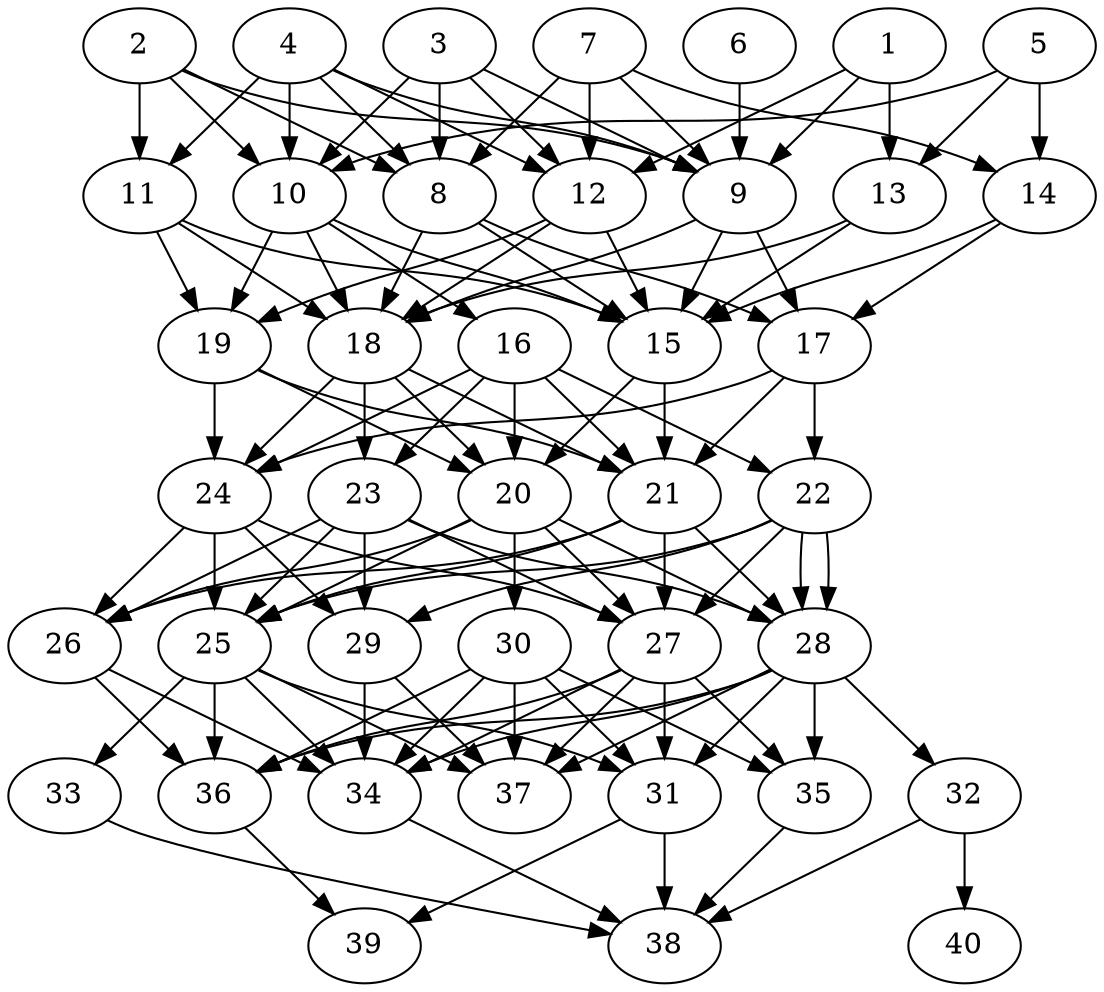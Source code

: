 // DAG automatically generated by daggen at Thu Oct  3 14:06:48 2019
// ./daggen --dot -n 40 --ccr 0.4 --fat 0.5 --regular 0.7 --density 0.9 --mindata 5242880 --maxdata 52428800 
digraph G {
  1 [size="108446720", alpha="0.04", expect_size="43378688"] 
  1 -> 9 [size ="43378688"]
  1 -> 12 [size ="43378688"]
  1 -> 13 [size ="43378688"]
  2 [size="59384320", alpha="0.15", expect_size="23753728"] 
  2 -> 8 [size ="23753728"]
  2 -> 9 [size ="23753728"]
  2 -> 10 [size ="23753728"]
  2 -> 11 [size ="23753728"]
  3 [size="71889920", alpha="0.13", expect_size="28755968"] 
  3 -> 8 [size ="28755968"]
  3 -> 9 [size ="28755968"]
  3 -> 10 [size ="28755968"]
  3 -> 12 [size ="28755968"]
  4 [size="51046400", alpha="0.00", expect_size="20418560"] 
  4 -> 8 [size ="20418560"]
  4 -> 9 [size ="20418560"]
  4 -> 10 [size ="20418560"]
  4 -> 11 [size ="20418560"]
  4 -> 12 [size ="20418560"]
  5 [size="55449600", alpha="0.17", expect_size="22179840"] 
  5 -> 10 [size ="22179840"]
  5 -> 13 [size ="22179840"]
  5 -> 14 [size ="22179840"]
  6 [size="68618240", alpha="0.04", expect_size="27447296"] 
  6 -> 9 [size ="27447296"]
  7 [size="103247360", alpha="0.08", expect_size="41298944"] 
  7 -> 8 [size ="41298944"]
  7 -> 9 [size ="41298944"]
  7 -> 12 [size ="41298944"]
  7 -> 14 [size ="41298944"]
  8 [size="92738560", alpha="0.03", expect_size="37095424"] 
  8 -> 15 [size ="37095424"]
  8 -> 17 [size ="37095424"]
  8 -> 18 [size ="37095424"]
  9 [size="84958720", alpha="0.10", expect_size="33983488"] 
  9 -> 15 [size ="33983488"]
  9 -> 17 [size ="33983488"]
  9 -> 18 [size ="33983488"]
  10 [size="125975040", alpha="0.10", expect_size="50390016"] 
  10 -> 15 [size ="50390016"]
  10 -> 16 [size ="50390016"]
  10 -> 18 [size ="50390016"]
  10 -> 19 [size ="50390016"]
  11 [size="130872320", alpha="0.12", expect_size="52348928"] 
  11 -> 15 [size ="52348928"]
  11 -> 18 [size ="52348928"]
  11 -> 19 [size ="52348928"]
  12 [size="34611200", alpha="0.08", expect_size="13844480"] 
  12 -> 15 [size ="13844480"]
  12 -> 18 [size ="13844480"]
  12 -> 19 [size ="13844480"]
  13 [size="120168960", alpha="0.09", expect_size="48067584"] 
  13 -> 15 [size ="48067584"]
  13 -> 18 [size ="48067584"]
  14 [size="81589760", alpha="0.11", expect_size="32635904"] 
  14 -> 15 [size ="32635904"]
  14 -> 17 [size ="32635904"]
  15 [size="82027520", alpha="0.15", expect_size="32811008"] 
  15 -> 20 [size ="32811008"]
  15 -> 21 [size ="32811008"]
  16 [size="61903360", alpha="0.08", expect_size="24761344"] 
  16 -> 20 [size ="24761344"]
  16 -> 21 [size ="24761344"]
  16 -> 22 [size ="24761344"]
  16 -> 23 [size ="24761344"]
  16 -> 24 [size ="24761344"]
  17 [size="83156480", alpha="0.04", expect_size="33262592"] 
  17 -> 21 [size ="33262592"]
  17 -> 22 [size ="33262592"]
  17 -> 24 [size ="33262592"]
  18 [size="14609920", alpha="0.17", expect_size="5843968"] 
  18 -> 20 [size ="5843968"]
  18 -> 21 [size ="5843968"]
  18 -> 23 [size ="5843968"]
  18 -> 24 [size ="5843968"]
  19 [size="34181120", alpha="0.09", expect_size="13672448"] 
  19 -> 20 [size ="13672448"]
  19 -> 21 [size ="13672448"]
  19 -> 24 [size ="13672448"]
  20 [size="92116480", alpha="0.15", expect_size="36846592"] 
  20 -> 25 [size ="36846592"]
  20 -> 26 [size ="36846592"]
  20 -> 27 [size ="36846592"]
  20 -> 28 [size ="36846592"]
  20 -> 30 [size ="36846592"]
  21 [size="31065600", alpha="0.18", expect_size="12426240"] 
  21 -> 25 [size ="12426240"]
  21 -> 26 [size ="12426240"]
  21 -> 27 [size ="12426240"]
  21 -> 28 [size ="12426240"]
  22 [size="102827520", alpha="0.09", expect_size="41131008"] 
  22 -> 25 [size ="41131008"]
  22 -> 27 [size ="41131008"]
  22 -> 28 [size ="41131008"]
  22 -> 28 [size ="41131008"]
  22 -> 29 [size ="41131008"]
  23 [size="34831360", alpha="0.10", expect_size="13932544"] 
  23 -> 25 [size ="13932544"]
  23 -> 26 [size ="13932544"]
  23 -> 27 [size ="13932544"]
  23 -> 28 [size ="13932544"]
  23 -> 29 [size ="13932544"]
  24 [size="85736960", alpha="0.17", expect_size="34294784"] 
  24 -> 25 [size ="34294784"]
  24 -> 26 [size ="34294784"]
  24 -> 27 [size ="34294784"]
  24 -> 29 [size ="34294784"]
  25 [size="30494720", alpha="0.12", expect_size="12197888"] 
  25 -> 31 [size ="12197888"]
  25 -> 33 [size ="12197888"]
  25 -> 34 [size ="12197888"]
  25 -> 36 [size ="12197888"]
  25 -> 37 [size ="12197888"]
  26 [size="118023680", alpha="0.16", expect_size="47209472"] 
  26 -> 34 [size ="47209472"]
  26 -> 36 [size ="47209472"]
  27 [size="48407040", alpha="0.15", expect_size="19362816"] 
  27 -> 31 [size ="19362816"]
  27 -> 34 [size ="19362816"]
  27 -> 35 [size ="19362816"]
  27 -> 36 [size ="19362816"]
  27 -> 37 [size ="19362816"]
  28 [size="71649280", alpha="0.07", expect_size="28659712"] 
  28 -> 31 [size ="28659712"]
  28 -> 32 [size ="28659712"]
  28 -> 34 [size ="28659712"]
  28 -> 35 [size ="28659712"]
  28 -> 36 [size ="28659712"]
  28 -> 37 [size ="28659712"]
  29 [size="54579200", alpha="0.12", expect_size="21831680"] 
  29 -> 34 [size ="21831680"]
  29 -> 37 [size ="21831680"]
  30 [size="105187840", alpha="0.16", expect_size="42075136"] 
  30 -> 31 [size ="42075136"]
  30 -> 34 [size ="42075136"]
  30 -> 35 [size ="42075136"]
  30 -> 36 [size ="42075136"]
  30 -> 37 [size ="42075136"]
  31 [size="78264320", alpha="0.00", expect_size="31305728"] 
  31 -> 38 [size ="31305728"]
  31 -> 39 [size ="31305728"]
  32 [size="69143040", alpha="0.08", expect_size="27657216"] 
  32 -> 38 [size ="27657216"]
  32 -> 40 [size ="27657216"]
  33 [size="124106240", alpha="0.13", expect_size="49642496"] 
  33 -> 38 [size ="49642496"]
  34 [size="66009600", alpha="0.11", expect_size="26403840"] 
  34 -> 38 [size ="26403840"]
  35 [size="50759680", alpha="0.20", expect_size="20303872"] 
  35 -> 38 [size ="20303872"]
  36 [size="120696320", alpha="0.17", expect_size="48278528"] 
  36 -> 39 [size ="48278528"]
  37 [size="95408640", alpha="0.06", expect_size="38163456"] 
  38 [size="65029120", alpha="0.16", expect_size="26011648"] 
  39 [size="109196800", alpha="0.09", expect_size="43678720"] 
  40 [size="63831040", alpha="0.15", expect_size="25532416"] 
}

